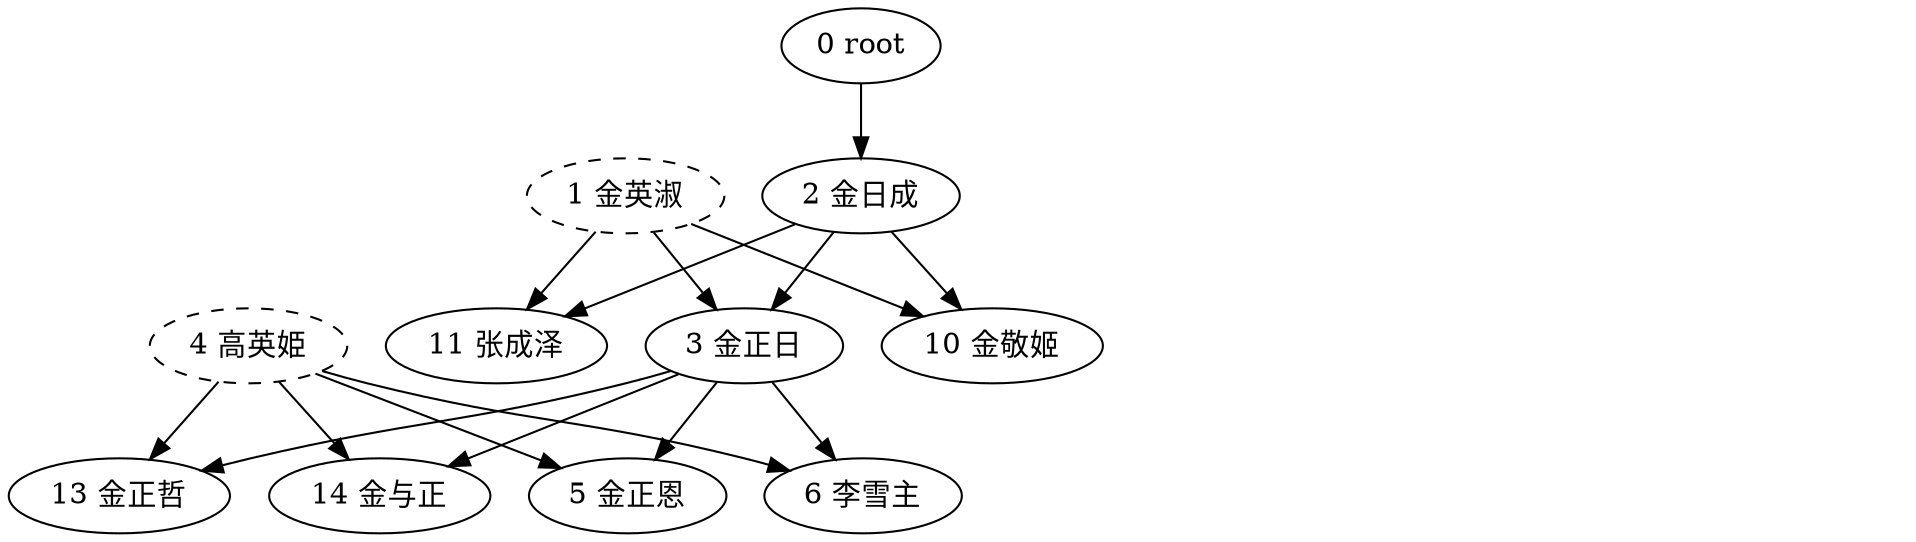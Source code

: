 digraph G {
0[label="0 root",style=solid];
1[label="1 金英淑",style=dashed];
2[label="2 金日成",style=solid];
3[label="3 金正日",style=solid];
4[label="4 高英姫",style=dashed];
5[label="5 金正恩",style=solid];
6[label="6 李雪主",style=solid];
7[label="7 金主爱",style=invis];
8[label="8 成蕙琳",style=invis];
9[label="9 金正男",style=invis];
10[label="10 金敬姬",style=solid];
11[label="11 张成泽",style=solid];
12[label="12 金雪松",style=invis];
13[label="13 金正哲",style=solid];
14[label="14 金与正",style=solid];
0->2 ;
2->3 ;
2->10 ;
2->11 ;
3->13 ;
3->5 ;
3->6 ;
3->14 ;
1->3 ;
1->10 ;
1->11 ;
4->13 ;
4->5 ;
4->6 ;
4->14 ;
}
